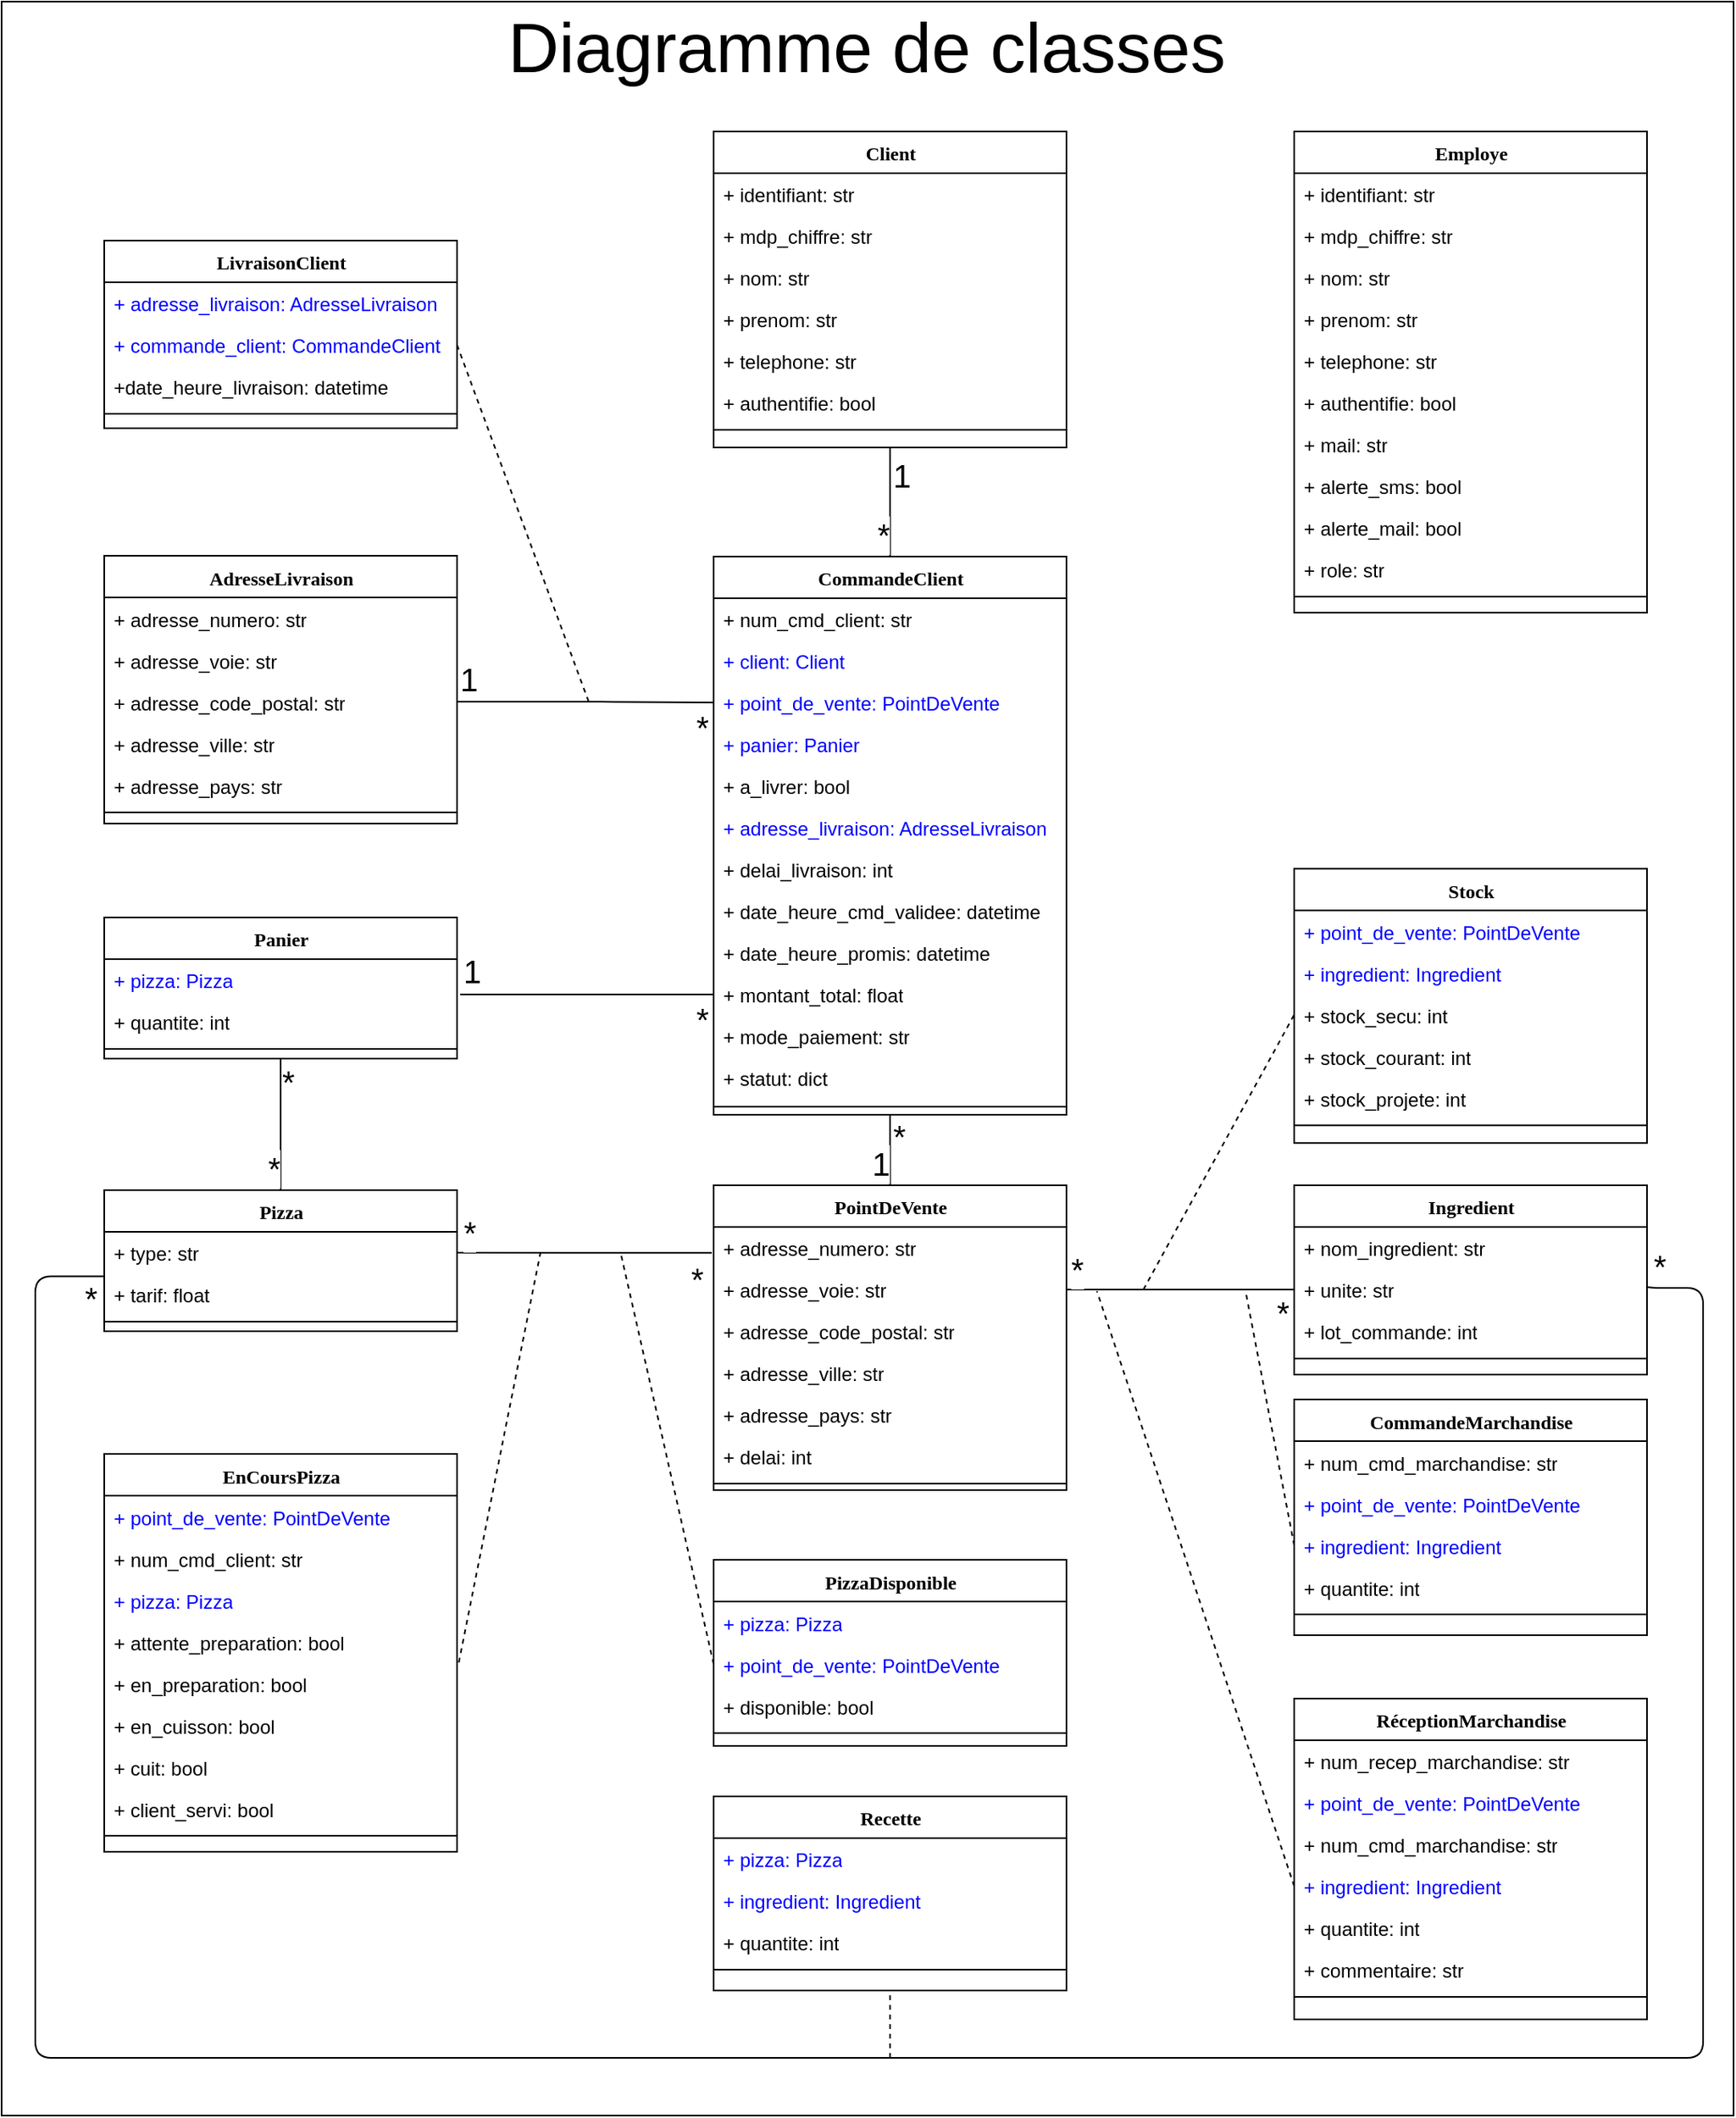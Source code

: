 <mxfile version="10.6.0" type="device"><diagram name="Page-1" id="9f46799a-70d6-7492-0946-bef42562c5a5"><mxGraphModel dx="1864" dy="1480" grid="0" gridSize="10" guides="1" tooltips="1" connect="1" arrows="1" fold="1" page="0" pageScale="1" pageWidth="1100" pageHeight="850" background="#ffffff" math="0" shadow="0"><root><mxCell id="0"/><mxCell id="1" parent="0"/><mxCell id="Fh_zun5EIR99Eibu5jkA-140" value="" style="rounded=0;whiteSpace=wrap;html=1;fontSize=20;fontColor=#000000;fillColor=none;" vertex="1" parent="1"><mxGeometry x="56" y="-22" width="1080" height="1318" as="geometry"/></mxCell><mxCell id="78961159f06e98e8-17" value="AdresseLivraison" style="swimlane;html=1;fontStyle=1;align=center;verticalAlign=top;childLayout=stackLayout;horizontal=1;startSize=26;horizontalStack=0;resizeParent=1;resizeLast=0;collapsible=1;marginBottom=0;swimlaneFillColor=#ffffff;rounded=0;shadow=0;comic=0;labelBackgroundColor=none;strokeColor=#000000;strokeWidth=1;fillColor=none;fontFamily=Verdana;fontSize=12;fontColor=#000000;" parent="1" vertex="1"><mxGeometry x="120" y="323.5" width="220" height="167" as="geometry"><mxRectangle x="90" y="83" width="100" height="26" as="alternateBounds"/></mxGeometry></mxCell><mxCell id="78961159f06e98e8-21" value="+ adresse_numero: str" style="text;html=1;strokeColor=none;fillColor=none;align=left;verticalAlign=top;spacingLeft=4;spacingRight=4;whiteSpace=wrap;overflow=hidden;rotatable=0;points=[[0,0.5],[1,0.5]];portConstraint=eastwest;" parent="78961159f06e98e8-17" vertex="1"><mxGeometry y="26" width="220" height="26" as="geometry"/></mxCell><mxCell id="78961159f06e98e8-23" value="+ adresse_voie: str" style="text;html=1;strokeColor=none;fillColor=none;align=left;verticalAlign=top;spacingLeft=4;spacingRight=4;whiteSpace=wrap;overflow=hidden;rotatable=0;points=[[0,0.5],[1,0.5]];portConstraint=eastwest;" parent="78961159f06e98e8-17" vertex="1"><mxGeometry y="52" width="220" height="26" as="geometry"/></mxCell><mxCell id="78961159f06e98e8-25" value="+ adresse_code_postal: str" style="text;html=1;strokeColor=none;fillColor=none;align=left;verticalAlign=top;spacingLeft=4;spacingRight=4;whiteSpace=wrap;overflow=hidden;rotatable=0;points=[[0,0.5],[1,0.5]];portConstraint=eastwest;" parent="78961159f06e98e8-17" vertex="1"><mxGeometry y="78" width="220" height="26" as="geometry"/></mxCell><mxCell id="78961159f06e98e8-26" value="+ adresse_ville: str" style="text;html=1;strokeColor=none;fillColor=none;align=left;verticalAlign=top;spacingLeft=4;spacingRight=4;whiteSpace=wrap;overflow=hidden;rotatable=0;points=[[0,0.5],[1,0.5]];portConstraint=eastwest;" parent="78961159f06e98e8-17" vertex="1"><mxGeometry y="104" width="220" height="26" as="geometry"/></mxCell><mxCell id="78961159f06e98e8-24" value="+ adresse_pays: str" style="text;html=1;strokeColor=none;fillColor=none;align=left;verticalAlign=top;spacingLeft=4;spacingRight=4;whiteSpace=wrap;overflow=hidden;rotatable=0;points=[[0,0.5],[1,0.5]];portConstraint=eastwest;" parent="78961159f06e98e8-17" vertex="1"><mxGeometry y="130" width="220" height="26" as="geometry"/></mxCell><mxCell id="78961159f06e98e8-19" value="" style="line;html=1;strokeWidth=1;fillColor=none;align=left;verticalAlign=middle;spacingTop=-1;spacingLeft=3;spacingRight=3;rotatable=0;labelPosition=right;points=[];portConstraint=eastwest;" parent="78961159f06e98e8-17" vertex="1"><mxGeometry y="156" width="220" height="8" as="geometry"/></mxCell><mxCell id="78961159f06e98e8-30" value="Client" style="swimlane;html=1;fontStyle=1;align=center;verticalAlign=top;childLayout=stackLayout;horizontal=1;startSize=26;horizontalStack=0;resizeParent=1;resizeLast=0;collapsible=1;marginBottom=0;swimlaneFillColor=#ffffff;rounded=0;shadow=0;comic=0;labelBackgroundColor=none;strokeColor=#000000;strokeWidth=1;fillColor=none;fontFamily=Verdana;fontSize=12;fontColor=#000000;" parent="1" vertex="1"><mxGeometry x="500" y="59" width="220" height="197" as="geometry"/></mxCell><mxCell id="78961159f06e98e8-31" value="+ identifiant: str" style="text;html=1;strokeColor=none;fillColor=none;align=left;verticalAlign=top;spacingLeft=4;spacingRight=4;whiteSpace=wrap;overflow=hidden;rotatable=0;points=[[0,0.5],[1,0.5]];portConstraint=eastwest;" parent="78961159f06e98e8-30" vertex="1"><mxGeometry y="26" width="220" height="26" as="geometry"/></mxCell><mxCell id="78961159f06e98e8-32" value="+ mdp_chiffre: str" style="text;html=1;strokeColor=none;fillColor=none;align=left;verticalAlign=top;spacingLeft=4;spacingRight=4;whiteSpace=wrap;overflow=hidden;rotatable=0;points=[[0,0.5],[1,0.5]];portConstraint=eastwest;" parent="78961159f06e98e8-30" vertex="1"><mxGeometry y="52" width="220" height="26" as="geometry"/></mxCell><mxCell id="78961159f06e98e8-33" value="+ nom: str" style="text;html=1;strokeColor=none;fillColor=none;align=left;verticalAlign=top;spacingLeft=4;spacingRight=4;whiteSpace=wrap;overflow=hidden;rotatable=0;points=[[0,0.5],[1,0.5]];portConstraint=eastwest;" parent="78961159f06e98e8-30" vertex="1"><mxGeometry y="78" width="220" height="26" as="geometry"/></mxCell><mxCell id="78961159f06e98e8-34" value="+ prenom: str" style="text;html=1;strokeColor=none;fillColor=none;align=left;verticalAlign=top;spacingLeft=4;spacingRight=4;whiteSpace=wrap;overflow=hidden;rotatable=0;points=[[0,0.5],[1,0.5]];portConstraint=eastwest;" parent="78961159f06e98e8-30" vertex="1"><mxGeometry y="104" width="220" height="26" as="geometry"/></mxCell><mxCell id="78961159f06e98e8-36" value="+ telephone: str" style="text;html=1;strokeColor=none;fillColor=none;align=left;verticalAlign=top;spacingLeft=4;spacingRight=4;whiteSpace=wrap;overflow=hidden;rotatable=0;points=[[0,0.5],[1,0.5]];portConstraint=eastwest;" parent="78961159f06e98e8-30" vertex="1"><mxGeometry y="130" width="220" height="26" as="geometry"/></mxCell><mxCell id="78961159f06e98e8-37" value="+ authentifie: bool" style="text;html=1;strokeColor=none;fillColor=none;align=left;verticalAlign=top;spacingLeft=4;spacingRight=4;whiteSpace=wrap;overflow=hidden;rotatable=0;points=[[0,0.5],[1,0.5]];portConstraint=eastwest;" parent="78961159f06e98e8-30" vertex="1"><mxGeometry y="156" width="220" height="26" as="geometry"/></mxCell><mxCell id="78961159f06e98e8-38" value="" style="line;html=1;strokeWidth=1;fillColor=none;align=left;verticalAlign=middle;spacingTop=-1;spacingLeft=3;spacingRight=3;rotatable=0;labelPosition=right;points=[];portConstraint=eastwest;" parent="78961159f06e98e8-30" vertex="1"><mxGeometry y="182" width="220" height="8" as="geometry"/></mxCell><mxCell id="78961159f06e98e8-43" value="CommandeMarchandise" style="swimlane;html=1;fontStyle=1;align=center;verticalAlign=top;childLayout=stackLayout;horizontal=1;startSize=26;horizontalStack=0;resizeParent=1;resizeLast=0;collapsible=1;marginBottom=0;swimlaneFillColor=#ffffff;rounded=0;shadow=0;comic=0;labelBackgroundColor=none;strokeColor=#000000;strokeWidth=1;fillColor=none;fontFamily=Verdana;fontSize=12;fontColor=#000000;" parent="1" vertex="1"><mxGeometry x="862" y="849.5" width="220" height="147" as="geometry"/></mxCell><mxCell id="Fh_zun5EIR99Eibu5jkA-128" value="" style="endArrow=none;dashed=1;html=1;fontSize=20;fontColor=#000000;exitX=0;exitY=0.5;exitDx=0;exitDy=0;" edge="1" parent="78961159f06e98e8-43" source="78961159f06e98e8-49"><mxGeometry width="50" height="50" relative="1" as="geometry"><mxPoint x="87" y="61" as="sourcePoint"/><mxPoint x="-30.5" y="-68.5" as="targetPoint"/></mxGeometry></mxCell><mxCell id="78961159f06e98e8-44" value="+ num_cmd_marchandise: str" style="text;html=1;strokeColor=none;fillColor=none;align=left;verticalAlign=top;spacingLeft=4;spacingRight=4;whiteSpace=wrap;overflow=hidden;rotatable=0;points=[[0,0.5],[1,0.5]];portConstraint=eastwest;" parent="78961159f06e98e8-43" vertex="1"><mxGeometry y="26" width="220" height="26" as="geometry"/></mxCell><mxCell id="78961159f06e98e8-45" value="+ point_de_vente: PointDeVente" style="text;html=1;strokeColor=none;fillColor=none;align=left;verticalAlign=top;spacingLeft=4;spacingRight=4;whiteSpace=wrap;overflow=hidden;rotatable=0;points=[[0,0.5],[1,0.5]];portConstraint=eastwest;fontColor=#0000FF;" parent="78961159f06e98e8-43" vertex="1"><mxGeometry y="52" width="220" height="26" as="geometry"/></mxCell><mxCell id="78961159f06e98e8-49" value="+ ingredient: Ingredient" style="text;html=1;strokeColor=none;fillColor=none;align=left;verticalAlign=top;spacingLeft=4;spacingRight=4;whiteSpace=wrap;overflow=hidden;rotatable=0;points=[[0,0.5],[1,0.5]];portConstraint=eastwest;fontColor=#0000FF;" parent="78961159f06e98e8-43" vertex="1"><mxGeometry y="78" width="220" height="26" as="geometry"/></mxCell><mxCell id="78961159f06e98e8-50" value="+ quantite: int" style="text;html=1;strokeColor=none;fillColor=none;align=left;verticalAlign=top;spacingLeft=4;spacingRight=4;whiteSpace=wrap;overflow=hidden;rotatable=0;points=[[0,0.5],[1,0.5]];portConstraint=eastwest;" parent="78961159f06e98e8-43" vertex="1"><mxGeometry y="104" width="220" height="26" as="geometry"/></mxCell><mxCell id="78961159f06e98e8-51" value="" style="line;html=1;strokeWidth=1;fillColor=none;align=left;verticalAlign=middle;spacingTop=-1;spacingLeft=3;spacingRight=3;rotatable=0;labelPosition=right;points=[];portConstraint=eastwest;" parent="78961159f06e98e8-43" vertex="1"><mxGeometry y="130" width="220" height="8" as="geometry"/></mxCell><mxCell id="78961159f06e98e8-56" value="EnCoursPizza" style="swimlane;html=1;fontStyle=1;align=center;verticalAlign=top;childLayout=stackLayout;horizontal=1;startSize=26;horizontalStack=0;resizeParent=1;resizeLast=0;collapsible=1;marginBottom=0;swimlaneFillColor=#ffffff;rounded=0;shadow=0;comic=0;labelBackgroundColor=none;strokeColor=#000000;strokeWidth=1;fillColor=none;fontFamily=Verdana;fontSize=12;fontColor=#000000;" parent="1" vertex="1"><mxGeometry x="120" y="883.5" width="220" height="248" as="geometry"/></mxCell><mxCell id="78961159f06e98e8-57" value="+ point_de_vente: PointDeVente" style="text;html=1;strokeColor=none;fillColor=none;align=left;verticalAlign=top;spacingLeft=4;spacingRight=4;whiteSpace=wrap;overflow=hidden;rotatable=0;points=[[0,0.5],[1,0.5]];portConstraint=eastwest;fontColor=#0000FF;" parent="78961159f06e98e8-56" vertex="1"><mxGeometry y="26" width="220" height="26" as="geometry"/></mxCell><mxCell id="78961159f06e98e8-58" value="+ num_cmd_client: str" style="text;html=1;strokeColor=none;fillColor=none;align=left;verticalAlign=top;spacingLeft=4;spacingRight=4;whiteSpace=wrap;overflow=hidden;rotatable=0;points=[[0,0.5],[1,0.5]];portConstraint=eastwest;" parent="78961159f06e98e8-56" vertex="1"><mxGeometry y="52" width="220" height="26" as="geometry"/></mxCell><mxCell id="78961159f06e98e8-59" value="+ pizza: Pizza" style="text;html=1;strokeColor=none;fillColor=none;align=left;verticalAlign=top;spacingLeft=4;spacingRight=4;whiteSpace=wrap;overflow=hidden;rotatable=0;points=[[0,0.5],[1,0.5]];portConstraint=eastwest;fontColor=#0000FF;" parent="78961159f06e98e8-56" vertex="1"><mxGeometry y="78" width="220" height="26" as="geometry"/></mxCell><mxCell id="78961159f06e98e8-60" value="+ attente_preparation: bool" style="text;html=1;strokeColor=none;fillColor=none;align=left;verticalAlign=top;spacingLeft=4;spacingRight=4;whiteSpace=wrap;overflow=hidden;rotatable=0;points=[[0,0.5],[1,0.5]];portConstraint=eastwest;" parent="78961159f06e98e8-56" vertex="1"><mxGeometry y="104" width="220" height="26" as="geometry"/></mxCell><mxCell id="78961159f06e98e8-61" value="+ en_preparation: bool" style="text;html=1;strokeColor=none;fillColor=none;align=left;verticalAlign=top;spacingLeft=4;spacingRight=4;whiteSpace=wrap;overflow=hidden;rotatable=0;points=[[0,0.5],[1,0.5]];portConstraint=eastwest;" parent="78961159f06e98e8-56" vertex="1"><mxGeometry y="130" width="220" height="26" as="geometry"/></mxCell><mxCell id="78961159f06e98e8-62" value="+ en_cuisson: bool" style="text;html=1;strokeColor=none;fillColor=none;align=left;verticalAlign=top;spacingLeft=4;spacingRight=4;whiteSpace=wrap;overflow=hidden;rotatable=0;points=[[0,0.5],[1,0.5]];portConstraint=eastwest;" parent="78961159f06e98e8-56" vertex="1"><mxGeometry y="156" width="220" height="26" as="geometry"/></mxCell><mxCell id="78961159f06e98e8-63" value="+ cuit: bool" style="text;html=1;strokeColor=none;fillColor=none;align=left;verticalAlign=top;spacingLeft=4;spacingRight=4;whiteSpace=wrap;overflow=hidden;rotatable=0;points=[[0,0.5],[1,0.5]];portConstraint=eastwest;" parent="78961159f06e98e8-56" vertex="1"><mxGeometry y="182" width="220" height="26" as="geometry"/></mxCell><mxCell id="78961159f06e98e8-65" value="+ client_servi: bool" style="text;html=1;strokeColor=none;fillColor=none;align=left;verticalAlign=top;spacingLeft=4;spacingRight=4;whiteSpace=wrap;overflow=hidden;rotatable=0;points=[[0,0.5],[1,0.5]];portConstraint=eastwest;" parent="78961159f06e98e8-56" vertex="1"><mxGeometry y="208" width="220" height="26" as="geometry"/></mxCell><mxCell id="78961159f06e98e8-64" value="" style="line;html=1;strokeWidth=1;fillColor=none;align=left;verticalAlign=middle;spacingTop=-1;spacingLeft=3;spacingRight=3;rotatable=0;labelPosition=right;points=[];portConstraint=eastwest;" parent="78961159f06e98e8-56" vertex="1"><mxGeometry y="234" width="220" height="8" as="geometry"/></mxCell><mxCell id="78961159f06e98e8-69" value="CommandeClient" style="swimlane;html=1;fontStyle=1;align=center;verticalAlign=top;childLayout=stackLayout;horizontal=1;startSize=26;horizontalStack=0;resizeParent=1;resizeLast=0;collapsible=1;marginBottom=0;swimlaneFillColor=#ffffff;rounded=0;shadow=0;comic=0;labelBackgroundColor=none;strokeColor=#000000;strokeWidth=1;fillColor=none;fontFamily=Verdana;fontSize=12;fontColor=#000000;" parent="1" vertex="1"><mxGeometry x="500" y="324" width="220" height="348" as="geometry"/></mxCell><mxCell id="Fh_zun5EIR99Eibu5jkA-42" value="+ num_cmd_client: str" style="text;html=1;strokeColor=none;fillColor=none;align=left;verticalAlign=top;spacingLeft=4;spacingRight=4;whiteSpace=wrap;overflow=hidden;rotatable=0;points=[[0,0.5],[1,0.5]];portConstraint=eastwest;" vertex="1" parent="78961159f06e98e8-69"><mxGeometry y="26" width="220" height="26" as="geometry"/></mxCell><mxCell id="78961159f06e98e8-70" value="+ client: Client" style="text;html=1;strokeColor=none;fillColor=none;align=left;verticalAlign=top;spacingLeft=4;spacingRight=4;whiteSpace=wrap;overflow=hidden;rotatable=0;points=[[0,0.5],[1,0.5]];portConstraint=eastwest;fontColor=#0000FF;" parent="78961159f06e98e8-69" vertex="1"><mxGeometry y="52" width="220" height="26" as="geometry"/></mxCell><mxCell id="78961159f06e98e8-71" value="+ point_de_vente: PointDeVente" style="text;html=1;strokeColor=none;fillColor=none;align=left;verticalAlign=top;spacingLeft=4;spacingRight=4;whiteSpace=wrap;overflow=hidden;rotatable=0;points=[[0,0.5],[1,0.5]];portConstraint=eastwest;fontColor=#0000FF;" parent="78961159f06e98e8-69" vertex="1"><mxGeometry y="78" width="220" height="26" as="geometry"/></mxCell><mxCell id="78961159f06e98e8-72" value="+ panier: Panier" style="text;html=1;strokeColor=none;fillColor=none;align=left;verticalAlign=top;spacingLeft=4;spacingRight=4;whiteSpace=wrap;overflow=hidden;rotatable=0;points=[[0,0.5],[1,0.5]];portConstraint=eastwest;fontColor=#0000FF;" parent="78961159f06e98e8-69" vertex="1"><mxGeometry y="104" width="220" height="26" as="geometry"/></mxCell><mxCell id="78961159f06e98e8-74" value="+ a_livrer: bool" style="text;html=1;strokeColor=none;fillColor=none;align=left;verticalAlign=top;spacingLeft=4;spacingRight=4;whiteSpace=wrap;overflow=hidden;rotatable=0;points=[[0,0.5],[1,0.5]];portConstraint=eastwest;" parent="78961159f06e98e8-69" vertex="1"><mxGeometry y="130" width="220" height="26" as="geometry"/></mxCell><mxCell id="78961159f06e98e8-75" value="+ adresse_livraison: AdresseLivraison" style="text;html=1;strokeColor=none;fillColor=none;align=left;verticalAlign=top;spacingLeft=4;spacingRight=4;whiteSpace=wrap;overflow=hidden;rotatable=0;points=[[0,0.5],[1,0.5]];portConstraint=eastwest;fontColor=#0000FF;" parent="78961159f06e98e8-69" vertex="1"><mxGeometry y="156" width="220" height="26" as="geometry"/></mxCell><mxCell id="78961159f06e98e8-76" value="+ delai_livraison: int" style="text;html=1;strokeColor=none;fillColor=none;align=left;verticalAlign=top;spacingLeft=4;spacingRight=4;whiteSpace=wrap;overflow=hidden;rotatable=0;points=[[0,0.5],[1,0.5]];portConstraint=eastwest;" parent="78961159f06e98e8-69" vertex="1"><mxGeometry y="182" width="220" height="26" as="geometry"/></mxCell><mxCell id="Fh_zun5EIR99Eibu5jkA-5" value="+ date_heure_cmd_validee: datetime" style="text;html=1;strokeColor=none;fillColor=none;align=left;verticalAlign=top;spacingLeft=4;spacingRight=4;whiteSpace=wrap;overflow=hidden;rotatable=0;points=[[0,0.5],[1,0.5]];portConstraint=eastwest;" vertex="1" parent="78961159f06e98e8-69"><mxGeometry y="208" width="220" height="26" as="geometry"/></mxCell><mxCell id="Fh_zun5EIR99Eibu5jkA-7" value="+ date_heure_promis: datetime" style="text;html=1;strokeColor=none;fillColor=none;align=left;verticalAlign=top;spacingLeft=4;spacingRight=4;whiteSpace=wrap;overflow=hidden;rotatable=0;points=[[0,0.5],[1,0.5]];portConstraint=eastwest;" vertex="1" parent="78961159f06e98e8-69"><mxGeometry y="234" width="220" height="26" as="geometry"/></mxCell><mxCell id="Fh_zun5EIR99Eibu5jkA-6" value="+ montant_total: float" style="text;html=1;strokeColor=none;fillColor=none;align=left;verticalAlign=top;spacingLeft=4;spacingRight=4;whiteSpace=wrap;overflow=hidden;rotatable=0;points=[[0,0.5],[1,0.5]];portConstraint=eastwest;" vertex="1" parent="78961159f06e98e8-69"><mxGeometry y="260" width="220" height="26" as="geometry"/></mxCell><mxCell id="Fh_zun5EIR99Eibu5jkA-8" value="+ mode_paiement: str" style="text;html=1;strokeColor=none;fillColor=none;align=left;verticalAlign=top;spacingLeft=4;spacingRight=4;whiteSpace=wrap;overflow=hidden;rotatable=0;points=[[0,0.5],[1,0.5]];portConstraint=eastwest;" vertex="1" parent="78961159f06e98e8-69"><mxGeometry y="286" width="220" height="26" as="geometry"/></mxCell><mxCell id="Fh_zun5EIR99Eibu5jkA-10" value="+ statut: dict" style="text;html=1;strokeColor=none;fillColor=none;align=left;verticalAlign=top;spacingLeft=4;spacingRight=4;whiteSpace=wrap;overflow=hidden;rotatable=0;points=[[0,0.5],[1,0.5]];portConstraint=eastwest;" vertex="1" parent="78961159f06e98e8-69"><mxGeometry y="312" width="220" height="26" as="geometry"/></mxCell><mxCell id="78961159f06e98e8-77" value="" style="line;html=1;strokeWidth=1;fillColor=none;align=left;verticalAlign=middle;spacingTop=-1;spacingLeft=3;spacingRight=3;rotatable=0;labelPosition=right;points=[];portConstraint=eastwest;" parent="78961159f06e98e8-69" vertex="1"><mxGeometry y="338" width="220" height="10" as="geometry"/></mxCell><mxCell id="78961159f06e98e8-95" value="Ingredient" style="swimlane;html=1;fontStyle=1;align=center;verticalAlign=top;childLayout=stackLayout;horizontal=1;startSize=26;horizontalStack=0;resizeParent=1;resizeLast=0;collapsible=1;marginBottom=0;swimlaneFillColor=#ffffff;rounded=0;shadow=0;comic=0;labelBackgroundColor=none;strokeColor=#000000;strokeWidth=1;fillColor=none;fontFamily=Verdana;fontSize=12;fontColor=#000000;" parent="1" vertex="1"><mxGeometry x="862" y="716" width="220" height="118" as="geometry"><mxRectangle x="250" y="415" width="100" height="26" as="alternateBounds"/></mxGeometry></mxCell><mxCell id="78961159f06e98e8-96" value="+ nom_ingredient: str" style="text;html=1;strokeColor=none;fillColor=none;align=left;verticalAlign=top;spacingLeft=4;spacingRight=4;whiteSpace=wrap;overflow=hidden;rotatable=0;points=[[0,0.5],[1,0.5]];portConstraint=eastwest;" parent="78961159f06e98e8-95" vertex="1"><mxGeometry y="26" width="220" height="26" as="geometry"/></mxCell><mxCell id="78961159f06e98e8-97" value="+ unite: str" style="text;html=1;strokeColor=none;fillColor=none;align=left;verticalAlign=top;spacingLeft=4;spacingRight=4;whiteSpace=wrap;overflow=hidden;rotatable=0;points=[[0,0.5],[1,0.5]];portConstraint=eastwest;" parent="78961159f06e98e8-95" vertex="1"><mxGeometry y="52" width="220" height="26" as="geometry"/></mxCell><mxCell id="78961159f06e98e8-98" value="+ lot_commande: int" style="text;html=1;strokeColor=none;fillColor=none;align=left;verticalAlign=top;spacingLeft=4;spacingRight=4;whiteSpace=wrap;overflow=hidden;rotatable=0;points=[[0,0.5],[1,0.5]];portConstraint=eastwest;" parent="78961159f06e98e8-95" vertex="1"><mxGeometry y="78" width="220" height="26" as="geometry"/></mxCell><mxCell id="78961159f06e98e8-103" value="" style="line;html=1;strokeWidth=1;fillColor=none;align=left;verticalAlign=middle;spacingTop=-1;spacingLeft=3;spacingRight=3;rotatable=0;labelPosition=right;points=[];portConstraint=eastwest;" parent="78961159f06e98e8-95" vertex="1"><mxGeometry y="104" width="220" height="8" as="geometry"/></mxCell><mxCell id="78961159f06e98e8-108" value="LivraisonClient" style="swimlane;html=1;fontStyle=1;align=center;verticalAlign=top;childLayout=stackLayout;horizontal=1;startSize=26;horizontalStack=0;resizeParent=1;resizeLast=0;collapsible=1;marginBottom=0;swimlaneFillColor=#ffffff;rounded=0;shadow=0;comic=0;labelBackgroundColor=none;strokeColor=#000000;strokeWidth=1;fillColor=none;fontFamily=Verdana;fontSize=12;fontColor=#000000;" parent="1" vertex="1"><mxGeometry x="120" y="127" width="220" height="117" as="geometry"/></mxCell><mxCell id="Fh_zun5EIR99Eibu5jkA-16" value="+ adresse_livraison: AdresseLivraison" style="text;html=1;strokeColor=none;fillColor=none;align=left;verticalAlign=top;spacingLeft=4;spacingRight=4;whiteSpace=wrap;overflow=hidden;rotatable=0;points=[[0,0.5],[1,0.5]];portConstraint=eastwest;fontColor=#0000FF;" vertex="1" parent="78961159f06e98e8-108"><mxGeometry y="26" width="220" height="26" as="geometry"/></mxCell><mxCell id="78961159f06e98e8-109" value="+ commande_client: CommandeClient" style="text;html=1;strokeColor=none;fillColor=none;align=left;verticalAlign=top;spacingLeft=4;spacingRight=4;whiteSpace=wrap;overflow=hidden;rotatable=0;points=[[0,0.5],[1,0.5]];portConstraint=eastwest;fontColor=#0000FF;" parent="78961159f06e98e8-108" vertex="1"><mxGeometry y="52" width="220" height="26" as="geometry"/></mxCell><mxCell id="Fh_zun5EIR99Eibu5jkA-104" value="+date_heure_livraison: datetime" style="text;html=1;strokeColor=none;fillColor=none;align=left;verticalAlign=top;spacingLeft=4;spacingRight=4;whiteSpace=wrap;overflow=hidden;rotatable=0;points=[[0,0.5],[1,0.5]];portConstraint=eastwest;fontColor=#000000;" vertex="1" parent="78961159f06e98e8-108"><mxGeometry y="78" width="220" height="26" as="geometry"/></mxCell><mxCell id="78961159f06e98e8-116" value="" style="line;html=1;strokeWidth=1;fillColor=none;align=left;verticalAlign=middle;spacingTop=-1;spacingLeft=3;spacingRight=3;rotatable=0;labelPosition=right;points=[];portConstraint=eastwest;" parent="78961159f06e98e8-108" vertex="1"><mxGeometry y="104" width="220" height="8" as="geometry"/></mxCell><mxCell id="Fh_zun5EIR99Eibu5jkA-17" value="Recette" style="swimlane;html=1;fontStyle=1;align=center;verticalAlign=top;childLayout=stackLayout;horizontal=1;startSize=26;horizontalStack=0;resizeParent=1;resizeLast=0;collapsible=1;marginBottom=0;swimlaneFillColor=#ffffff;rounded=0;shadow=0;comic=0;labelBackgroundColor=none;strokeColor=#000000;strokeWidth=1;fillColor=none;fontFamily=Verdana;fontSize=12;fontColor=#000000;" vertex="1" parent="1"><mxGeometry x="500" y="1097" width="220" height="121" as="geometry"/></mxCell><mxCell id="Fh_zun5EIR99Eibu5jkA-19" value="+ pizza: Pizza" style="text;html=1;strokeColor=none;fillColor=none;align=left;verticalAlign=top;spacingLeft=4;spacingRight=4;whiteSpace=wrap;overflow=hidden;rotatable=0;points=[[0,0.5],[1,0.5]];portConstraint=eastwest;fontColor=#0000FF;" vertex="1" parent="Fh_zun5EIR99Eibu5jkA-17"><mxGeometry y="26" width="220" height="26" as="geometry"/></mxCell><mxCell id="Fh_zun5EIR99Eibu5jkA-20" value="+ ingredient: Ingredient" style="text;html=1;strokeColor=none;fillColor=none;align=left;verticalAlign=top;spacingLeft=4;spacingRight=4;whiteSpace=wrap;overflow=hidden;rotatable=0;points=[[0,0.5],[1,0.5]];portConstraint=eastwest;fontColor=#0000FF;" vertex="1" parent="Fh_zun5EIR99Eibu5jkA-17"><mxGeometry y="52" width="220" height="26" as="geometry"/></mxCell><mxCell id="Fh_zun5EIR99Eibu5jkA-21" value="+ quantite: int" style="text;html=1;strokeColor=none;fillColor=none;align=left;verticalAlign=top;spacingLeft=4;spacingRight=4;whiteSpace=wrap;overflow=hidden;rotatable=0;points=[[0,0.5],[1,0.5]];portConstraint=eastwest;" vertex="1" parent="Fh_zun5EIR99Eibu5jkA-17"><mxGeometry y="78" width="220" height="26" as="geometry"/></mxCell><mxCell id="Fh_zun5EIR99Eibu5jkA-22" value="" style="line;html=1;strokeWidth=1;fillColor=none;align=left;verticalAlign=middle;spacingTop=-1;spacingLeft=3;spacingRight=3;rotatable=0;labelPosition=right;points=[];portConstraint=eastwest;" vertex="1" parent="Fh_zun5EIR99Eibu5jkA-17"><mxGeometry y="104" width="220" height="8" as="geometry"/></mxCell><mxCell id="Fh_zun5EIR99Eibu5jkA-23" value="Panier" style="swimlane;html=1;fontStyle=1;align=center;verticalAlign=top;childLayout=stackLayout;horizontal=1;startSize=26;horizontalStack=0;resizeParent=1;resizeLast=0;collapsible=1;marginBottom=0;swimlaneFillColor=#ffffff;rounded=0;shadow=0;comic=0;labelBackgroundColor=none;strokeColor=#000000;strokeWidth=1;fillColor=none;fontFamily=Verdana;fontSize=12;fontColor=#000000;" vertex="1" parent="1"><mxGeometry x="120" y="549" width="220" height="88" as="geometry"/></mxCell><mxCell id="Fh_zun5EIR99Eibu5jkA-24" value="+ pizza: Pizza" style="text;html=1;strokeColor=none;fillColor=none;align=left;verticalAlign=top;spacingLeft=4;spacingRight=4;whiteSpace=wrap;overflow=hidden;rotatable=0;points=[[0,0.5],[1,0.5]];portConstraint=eastwest;fontColor=#0000FF;" vertex="1" parent="Fh_zun5EIR99Eibu5jkA-23"><mxGeometry y="26" width="220" height="26" as="geometry"/></mxCell><mxCell id="Fh_zun5EIR99Eibu5jkA-26" value="+ quantite: int" style="text;html=1;strokeColor=none;fillColor=none;align=left;verticalAlign=top;spacingLeft=4;spacingRight=4;whiteSpace=wrap;overflow=hidden;rotatable=0;points=[[0,0.5],[1,0.5]];portConstraint=eastwest;" vertex="1" parent="Fh_zun5EIR99Eibu5jkA-23"><mxGeometry y="52" width="220" height="26" as="geometry"/></mxCell><mxCell id="Fh_zun5EIR99Eibu5jkA-27" value="" style="line;html=1;strokeWidth=1;fillColor=none;align=left;verticalAlign=middle;spacingTop=-1;spacingLeft=3;spacingRight=3;rotatable=0;labelPosition=right;points=[];portConstraint=eastwest;" vertex="1" parent="Fh_zun5EIR99Eibu5jkA-23"><mxGeometry y="78" width="220" height="8" as="geometry"/></mxCell><mxCell id="Fh_zun5EIR99Eibu5jkA-28" value="PointDeVente" style="swimlane;html=1;fontStyle=1;align=center;verticalAlign=top;childLayout=stackLayout;horizontal=1;startSize=26;horizontalStack=0;resizeParent=1;resizeLast=0;collapsible=1;marginBottom=0;swimlaneFillColor=#ffffff;rounded=0;shadow=0;comic=0;labelBackgroundColor=none;strokeColor=#000000;strokeWidth=1;fillColor=none;fontFamily=Verdana;fontSize=12;fontColor=#000000;" vertex="1" parent="1"><mxGeometry x="500" y="716" width="220" height="190" as="geometry"><mxRectangle x="90" y="83" width="100" height="26" as="alternateBounds"/></mxGeometry></mxCell><mxCell id="Fh_zun5EIR99Eibu5jkA-29" value="+ adresse_numero: str" style="text;html=1;strokeColor=none;fillColor=none;align=left;verticalAlign=top;spacingLeft=4;spacingRight=4;whiteSpace=wrap;overflow=hidden;rotatable=0;points=[[0,0.5],[1,0.5]];portConstraint=eastwest;" vertex="1" parent="Fh_zun5EIR99Eibu5jkA-28"><mxGeometry y="26" width="220" height="26" as="geometry"/></mxCell><mxCell id="Fh_zun5EIR99Eibu5jkA-30" value="+ adresse_voie: str" style="text;html=1;strokeColor=none;fillColor=none;align=left;verticalAlign=top;spacingLeft=4;spacingRight=4;whiteSpace=wrap;overflow=hidden;rotatable=0;points=[[0,0.5],[1,0.5]];portConstraint=eastwest;" vertex="1" parent="Fh_zun5EIR99Eibu5jkA-28"><mxGeometry y="52" width="220" height="26" as="geometry"/></mxCell><mxCell id="Fh_zun5EIR99Eibu5jkA-31" value="&lt;div&gt;+ adresse_code_postal: str&lt;/div&gt;" style="text;html=1;strokeColor=none;fillColor=none;align=left;verticalAlign=top;spacingLeft=4;spacingRight=4;whiteSpace=wrap;overflow=hidden;rotatable=0;points=[[0,0.5],[1,0.5]];portConstraint=eastwest;" vertex="1" parent="Fh_zun5EIR99Eibu5jkA-28"><mxGeometry y="78" width="220" height="26" as="geometry"/></mxCell><mxCell id="Fh_zun5EIR99Eibu5jkA-32" value="+ adresse_ville: str" style="text;html=1;strokeColor=none;fillColor=none;align=left;verticalAlign=top;spacingLeft=4;spacingRight=4;whiteSpace=wrap;overflow=hidden;rotatable=0;points=[[0,0.5],[1,0.5]];portConstraint=eastwest;" vertex="1" parent="Fh_zun5EIR99Eibu5jkA-28"><mxGeometry y="104" width="220" height="26" as="geometry"/></mxCell><mxCell id="Fh_zun5EIR99Eibu5jkA-33" value="+ adresse_pays: str" style="text;html=1;strokeColor=none;fillColor=none;align=left;verticalAlign=top;spacingLeft=4;spacingRight=4;whiteSpace=wrap;overflow=hidden;rotatable=0;points=[[0,0.5],[1,0.5]];portConstraint=eastwest;" vertex="1" parent="Fh_zun5EIR99Eibu5jkA-28"><mxGeometry y="130" width="220" height="26" as="geometry"/></mxCell><mxCell id="Fh_zun5EIR99Eibu5jkA-35" value="+ delai: int" style="text;html=1;strokeColor=none;fillColor=none;align=left;verticalAlign=top;spacingLeft=4;spacingRight=4;whiteSpace=wrap;overflow=hidden;rotatable=0;points=[[0,0.5],[1,0.5]];portConstraint=eastwest;" vertex="1" parent="Fh_zun5EIR99Eibu5jkA-28"><mxGeometry y="156" width="220" height="26" as="geometry"/></mxCell><mxCell id="Fh_zun5EIR99Eibu5jkA-34" value="" style="line;html=1;strokeWidth=1;fillColor=none;align=left;verticalAlign=middle;spacingTop=-1;spacingLeft=3;spacingRight=3;rotatable=0;labelPosition=right;points=[];portConstraint=eastwest;" vertex="1" parent="Fh_zun5EIR99Eibu5jkA-28"><mxGeometry y="182" width="220" height="8" as="geometry"/></mxCell><mxCell id="Fh_zun5EIR99Eibu5jkA-36" value="RéceptionMarchandise" style="swimlane;html=1;fontStyle=1;align=center;verticalAlign=top;childLayout=stackLayout;horizontal=1;startSize=26;horizontalStack=0;resizeParent=1;resizeLast=0;collapsible=1;marginBottom=0;swimlaneFillColor=#ffffff;rounded=0;shadow=0;comic=0;labelBackgroundColor=none;strokeColor=#000000;strokeWidth=1;fillColor=none;fontFamily=Verdana;fontSize=12;fontColor=#000000;" vertex="1" parent="1"><mxGeometry x="862" y="1036" width="220" height="200" as="geometry"/></mxCell><mxCell id="Fh_zun5EIR99Eibu5jkA-37" value="+ num_recep_marchandise: str" style="text;html=1;strokeColor=none;fillColor=none;align=left;verticalAlign=top;spacingLeft=4;spacingRight=4;whiteSpace=wrap;overflow=hidden;rotatable=0;points=[[0,0.5],[1,0.5]];portConstraint=eastwest;" vertex="1" parent="Fh_zun5EIR99Eibu5jkA-36"><mxGeometry y="26" width="220" height="26" as="geometry"/></mxCell><mxCell id="Fh_zun5EIR99Eibu5jkA-38" value="+ point_de_vente: PointDeVente" style="text;html=1;strokeColor=none;fillColor=none;align=left;verticalAlign=top;spacingLeft=4;spacingRight=4;whiteSpace=wrap;overflow=hidden;rotatable=0;points=[[0,0.5],[1,0.5]];portConstraint=eastwest;fontColor=#0000FF;" vertex="1" parent="Fh_zun5EIR99Eibu5jkA-36"><mxGeometry y="52" width="220" height="26" as="geometry"/></mxCell><mxCell id="Fh_zun5EIR99Eibu5jkA-44" value="+ num_cmd_marchandise: str" style="text;html=1;strokeColor=none;fillColor=none;align=left;verticalAlign=top;spacingLeft=4;spacingRight=4;whiteSpace=wrap;overflow=hidden;rotatable=0;points=[[0,0.5],[1,0.5]];portConstraint=eastwest;" vertex="1" parent="Fh_zun5EIR99Eibu5jkA-36"><mxGeometry y="78" width="220" height="26" as="geometry"/></mxCell><mxCell id="Fh_zun5EIR99Eibu5jkA-39" value="+ ingredient: Ingredient" style="text;html=1;strokeColor=none;fillColor=none;align=left;verticalAlign=top;spacingLeft=4;spacingRight=4;whiteSpace=wrap;overflow=hidden;rotatable=0;points=[[0,0.5],[1,0.5]];portConstraint=eastwest;fontColor=#0000FF;" vertex="1" parent="Fh_zun5EIR99Eibu5jkA-36"><mxGeometry y="104" width="220" height="26" as="geometry"/></mxCell><mxCell id="Fh_zun5EIR99Eibu5jkA-40" value="+ quantite: int" style="text;html=1;strokeColor=none;fillColor=none;align=left;verticalAlign=top;spacingLeft=4;spacingRight=4;whiteSpace=wrap;overflow=hidden;rotatable=0;points=[[0,0.5],[1,0.5]];portConstraint=eastwest;" vertex="1" parent="Fh_zun5EIR99Eibu5jkA-36"><mxGeometry y="130" width="220" height="26" as="geometry"/></mxCell><mxCell id="Fh_zun5EIR99Eibu5jkA-43" value="&lt;div&gt;+ commentaire: str&lt;/div&gt;" style="text;html=1;strokeColor=none;fillColor=none;align=left;verticalAlign=top;spacingLeft=4;spacingRight=4;whiteSpace=wrap;overflow=hidden;rotatable=0;points=[[0,0.5],[1,0.5]];portConstraint=eastwest;" vertex="1" parent="Fh_zun5EIR99Eibu5jkA-36"><mxGeometry y="156" width="220" height="26" as="geometry"/></mxCell><mxCell id="Fh_zun5EIR99Eibu5jkA-41" value="" style="line;html=1;strokeWidth=1;fillColor=none;align=left;verticalAlign=middle;spacingTop=-1;spacingLeft=3;spacingRight=3;rotatable=0;labelPosition=right;points=[];portConstraint=eastwest;" vertex="1" parent="Fh_zun5EIR99Eibu5jkA-36"><mxGeometry y="182" width="220" height="8" as="geometry"/></mxCell><mxCell id="Fh_zun5EIR99Eibu5jkA-45" value="Stock" style="swimlane;html=1;fontStyle=1;align=center;verticalAlign=top;childLayout=stackLayout;horizontal=1;startSize=26;horizontalStack=0;resizeParent=1;resizeLast=0;collapsible=1;marginBottom=0;swimlaneFillColor=#ffffff;rounded=0;shadow=0;comic=0;labelBackgroundColor=none;strokeColor=#000000;strokeWidth=1;fillColor=none;fontFamily=Verdana;fontSize=12;fontColor=#000000;" vertex="1" parent="1"><mxGeometry x="862" y="518.667" width="220" height="171" as="geometry"/></mxCell><mxCell id="Fh_zun5EIR99Eibu5jkA-47" value="+ point_de_vente: PointDeVente" style="text;html=1;strokeColor=none;fillColor=none;align=left;verticalAlign=top;spacingLeft=4;spacingRight=4;whiteSpace=wrap;overflow=hidden;rotatable=0;points=[[0,0.5],[1,0.5]];portConstraint=eastwest;fontColor=#0000FF;" vertex="1" parent="Fh_zun5EIR99Eibu5jkA-45"><mxGeometry y="26" width="220" height="26" as="geometry"/></mxCell><mxCell id="Fh_zun5EIR99Eibu5jkA-48" value="+ ingredient: Ingredient" style="text;html=1;strokeColor=none;fillColor=none;align=left;verticalAlign=top;spacingLeft=4;spacingRight=4;whiteSpace=wrap;overflow=hidden;rotatable=0;points=[[0,0.5],[1,0.5]];portConstraint=eastwest;fontColor=#0000FF;" vertex="1" parent="Fh_zun5EIR99Eibu5jkA-45"><mxGeometry y="52" width="220" height="26" as="geometry"/></mxCell><mxCell id="Fh_zun5EIR99Eibu5jkA-49" value="+ stock_secu: int" style="text;html=1;strokeColor=none;fillColor=none;align=left;verticalAlign=top;spacingLeft=4;spacingRight=4;whiteSpace=wrap;overflow=hidden;rotatable=0;points=[[0,0.5],[1,0.5]];portConstraint=eastwest;" vertex="1" parent="Fh_zun5EIR99Eibu5jkA-45"><mxGeometry y="78" width="220" height="26" as="geometry"/></mxCell><mxCell id="Fh_zun5EIR99Eibu5jkA-52" value="+ stock_courant: int" style="text;html=1;strokeColor=none;fillColor=none;align=left;verticalAlign=top;spacingLeft=4;spacingRight=4;whiteSpace=wrap;overflow=hidden;rotatable=0;points=[[0,0.5],[1,0.5]];portConstraint=eastwest;" vertex="1" parent="Fh_zun5EIR99Eibu5jkA-45"><mxGeometry y="104" width="220" height="26" as="geometry"/></mxCell><mxCell id="Fh_zun5EIR99Eibu5jkA-51" value="+ stock_projete: int" style="text;html=1;strokeColor=none;fillColor=none;align=left;verticalAlign=top;spacingLeft=4;spacingRight=4;whiteSpace=wrap;overflow=hidden;rotatable=0;points=[[0,0.5],[1,0.5]];portConstraint=eastwest;" vertex="1" parent="Fh_zun5EIR99Eibu5jkA-45"><mxGeometry y="130" width="220" height="26" as="geometry"/></mxCell><mxCell id="Fh_zun5EIR99Eibu5jkA-50" value="" style="line;html=1;strokeWidth=1;fillColor=none;align=left;verticalAlign=middle;spacingTop=-1;spacingLeft=3;spacingRight=3;rotatable=0;labelPosition=right;points=[];portConstraint=eastwest;" vertex="1" parent="Fh_zun5EIR99Eibu5jkA-45"><mxGeometry y="156" width="220" height="8" as="geometry"/></mxCell><mxCell id="Fh_zun5EIR99Eibu5jkA-53" value="Employe" style="swimlane;html=1;fontStyle=1;align=center;verticalAlign=top;childLayout=stackLayout;horizontal=1;startSize=26;horizontalStack=0;resizeParent=1;resizeLast=0;collapsible=1;marginBottom=0;swimlaneFillColor=#ffffff;rounded=0;shadow=0;comic=0;labelBackgroundColor=none;strokeColor=#000000;strokeWidth=1;fillColor=none;fontFamily=Verdana;fontSize=12;fontColor=#000000;" vertex="1" parent="1"><mxGeometry x="862" y="59" width="220" height="300" as="geometry"/></mxCell><mxCell id="Fh_zun5EIR99Eibu5jkA-54" value="+ identifiant: str" style="text;html=1;strokeColor=none;fillColor=none;align=left;verticalAlign=top;spacingLeft=4;spacingRight=4;whiteSpace=wrap;overflow=hidden;rotatable=0;points=[[0,0.5],[1,0.5]];portConstraint=eastwest;" vertex="1" parent="Fh_zun5EIR99Eibu5jkA-53"><mxGeometry y="26" width="220" height="26" as="geometry"/></mxCell><mxCell id="Fh_zun5EIR99Eibu5jkA-55" value="+ mdp_chiffre: str" style="text;html=1;strokeColor=none;fillColor=none;align=left;verticalAlign=top;spacingLeft=4;spacingRight=4;whiteSpace=wrap;overflow=hidden;rotatable=0;points=[[0,0.5],[1,0.5]];portConstraint=eastwest;" vertex="1" parent="Fh_zun5EIR99Eibu5jkA-53"><mxGeometry y="52" width="220" height="26" as="geometry"/></mxCell><mxCell id="Fh_zun5EIR99Eibu5jkA-56" value="+ nom: str" style="text;html=1;strokeColor=none;fillColor=none;align=left;verticalAlign=top;spacingLeft=4;spacingRight=4;whiteSpace=wrap;overflow=hidden;rotatable=0;points=[[0,0.5],[1,0.5]];portConstraint=eastwest;" vertex="1" parent="Fh_zun5EIR99Eibu5jkA-53"><mxGeometry y="78" width="220" height="26" as="geometry"/></mxCell><mxCell id="Fh_zun5EIR99Eibu5jkA-57" value="+ prenom: str" style="text;html=1;strokeColor=none;fillColor=none;align=left;verticalAlign=top;spacingLeft=4;spacingRight=4;whiteSpace=wrap;overflow=hidden;rotatable=0;points=[[0,0.5],[1,0.5]];portConstraint=eastwest;" vertex="1" parent="Fh_zun5EIR99Eibu5jkA-53"><mxGeometry y="104" width="220" height="26" as="geometry"/></mxCell><mxCell id="Fh_zun5EIR99Eibu5jkA-58" value="+ telephone: str" style="text;html=1;strokeColor=none;fillColor=none;align=left;verticalAlign=top;spacingLeft=4;spacingRight=4;whiteSpace=wrap;overflow=hidden;rotatable=0;points=[[0,0.5],[1,0.5]];portConstraint=eastwest;" vertex="1" parent="Fh_zun5EIR99Eibu5jkA-53"><mxGeometry y="130" width="220" height="26" as="geometry"/></mxCell><mxCell id="Fh_zun5EIR99Eibu5jkA-59" value="+ authentifie: bool" style="text;html=1;strokeColor=none;fillColor=none;align=left;verticalAlign=top;spacingLeft=4;spacingRight=4;whiteSpace=wrap;overflow=hidden;rotatable=0;points=[[0,0.5],[1,0.5]];portConstraint=eastwest;" vertex="1" parent="Fh_zun5EIR99Eibu5jkA-53"><mxGeometry y="156" width="220" height="26" as="geometry"/></mxCell><mxCell id="Fh_zun5EIR99Eibu5jkA-61" value="+ mail: str" style="text;html=1;strokeColor=none;fillColor=none;align=left;verticalAlign=top;spacingLeft=4;spacingRight=4;whiteSpace=wrap;overflow=hidden;rotatable=0;points=[[0,0.5],[1,0.5]];portConstraint=eastwest;" vertex="1" parent="Fh_zun5EIR99Eibu5jkA-53"><mxGeometry y="182" width="220" height="26" as="geometry"/></mxCell><mxCell id="Fh_zun5EIR99Eibu5jkA-62" value="+ alerte_sms: bool" style="text;html=1;strokeColor=none;fillColor=none;align=left;verticalAlign=top;spacingLeft=4;spacingRight=4;whiteSpace=wrap;overflow=hidden;rotatable=0;points=[[0,0.5],[1,0.5]];portConstraint=eastwest;" vertex="1" parent="Fh_zun5EIR99Eibu5jkA-53"><mxGeometry y="208" width="220" height="26" as="geometry"/></mxCell><mxCell id="Fh_zun5EIR99Eibu5jkA-63" value="+ alerte_mail: bool" style="text;html=1;strokeColor=none;fillColor=none;align=left;verticalAlign=top;spacingLeft=4;spacingRight=4;whiteSpace=wrap;overflow=hidden;rotatable=0;points=[[0,0.5],[1,0.5]];portConstraint=eastwest;" vertex="1" parent="Fh_zun5EIR99Eibu5jkA-53"><mxGeometry y="234" width="220" height="26" as="geometry"/></mxCell><mxCell id="Fh_zun5EIR99Eibu5jkA-64" value="+ role: str" style="text;html=1;strokeColor=none;fillColor=none;align=left;verticalAlign=top;spacingLeft=4;spacingRight=4;whiteSpace=wrap;overflow=hidden;rotatable=0;points=[[0,0.5],[1,0.5]];portConstraint=eastwest;" vertex="1" parent="Fh_zun5EIR99Eibu5jkA-53"><mxGeometry y="260" width="220" height="26" as="geometry"/></mxCell><mxCell id="Fh_zun5EIR99Eibu5jkA-60" value="" style="line;html=1;strokeWidth=1;fillColor=none;align=left;verticalAlign=middle;spacingTop=-1;spacingLeft=3;spacingRight=3;rotatable=0;labelPosition=right;points=[];portConstraint=eastwest;" vertex="1" parent="Fh_zun5EIR99Eibu5jkA-53"><mxGeometry y="286" width="220" height="8" as="geometry"/></mxCell><mxCell id="Fh_zun5EIR99Eibu5jkA-65" value="Pizza" style="swimlane;html=1;fontStyle=1;align=center;verticalAlign=top;childLayout=stackLayout;horizontal=1;startSize=26;horizontalStack=0;resizeParent=1;resizeLast=0;collapsible=1;marginBottom=0;swimlaneFillColor=#ffffff;rounded=0;shadow=0;comic=0;labelBackgroundColor=none;strokeColor=#000000;strokeWidth=1;fillColor=none;fontFamily=Verdana;fontSize=12;fontColor=#000000;" vertex="1" parent="1"><mxGeometry x="120" y="719" width="220" height="88" as="geometry"/></mxCell><mxCell id="Fh_zun5EIR99Eibu5jkA-67" value="+ type: str" style="text;html=1;strokeColor=none;fillColor=none;align=left;verticalAlign=top;spacingLeft=4;spacingRight=4;whiteSpace=wrap;overflow=hidden;rotatable=0;points=[[0,0.5],[1,0.5]];portConstraint=eastwest;" vertex="1" parent="Fh_zun5EIR99Eibu5jkA-65"><mxGeometry y="26" width="220" height="26" as="geometry"/></mxCell><mxCell id="Fh_zun5EIR99Eibu5jkA-117" value="+ tarif: float" style="text;html=1;strokeColor=none;fillColor=none;align=left;verticalAlign=top;spacingLeft=4;spacingRight=4;whiteSpace=wrap;overflow=hidden;rotatable=0;points=[[0,0.5],[1,0.5]];portConstraint=eastwest;" vertex="1" parent="Fh_zun5EIR99Eibu5jkA-65"><mxGeometry y="52" width="220" height="26" as="geometry"/></mxCell><mxCell id="Fh_zun5EIR99Eibu5jkA-68" value="" style="line;html=1;strokeWidth=1;fillColor=none;align=left;verticalAlign=middle;spacingTop=-1;spacingLeft=3;spacingRight=3;rotatable=0;labelPosition=right;points=[];portConstraint=eastwest;" vertex="1" parent="Fh_zun5EIR99Eibu5jkA-65"><mxGeometry y="78" width="220" height="8" as="geometry"/></mxCell><mxCell id="Fh_zun5EIR99Eibu5jkA-74" value="PizzaDisponible" style="swimlane;html=1;fontStyle=1;align=center;verticalAlign=top;childLayout=stackLayout;horizontal=1;startSize=26;horizontalStack=0;resizeParent=1;resizeLast=0;collapsible=1;marginBottom=0;swimlaneFillColor=#ffffff;rounded=0;shadow=0;comic=0;labelBackgroundColor=none;strokeColor=#000000;strokeWidth=1;fillColor=none;fontFamily=Verdana;fontSize=12;fontColor=#000000;" vertex="1" parent="1"><mxGeometry x="500" y="949.5" width="220" height="116" as="geometry"><mxRectangle x="90" y="83" width="100" height="26" as="alternateBounds"/></mxGeometry></mxCell><mxCell id="Fh_zun5EIR99Eibu5jkA-75" value="+ pizza: Pizza" style="text;html=1;strokeColor=none;fillColor=none;align=left;verticalAlign=top;spacingLeft=4;spacingRight=4;whiteSpace=wrap;overflow=hidden;rotatable=0;points=[[0,0.5],[1,0.5]];portConstraint=eastwest;fontColor=#0000FF;" vertex="1" parent="Fh_zun5EIR99Eibu5jkA-74"><mxGeometry y="26" width="220" height="26" as="geometry"/></mxCell><mxCell id="Fh_zun5EIR99Eibu5jkA-76" value="+ point_de_vente: PointDeVente" style="text;html=1;strokeColor=none;fillColor=none;align=left;verticalAlign=top;spacingLeft=4;spacingRight=4;whiteSpace=wrap;overflow=hidden;rotatable=0;points=[[0,0.5],[1,0.5]];portConstraint=eastwest;fontColor=#0000FF;" vertex="1" parent="Fh_zun5EIR99Eibu5jkA-74"><mxGeometry y="52" width="220" height="26" as="geometry"/></mxCell><mxCell id="Fh_zun5EIR99Eibu5jkA-77" value="+ disponible: bool" style="text;html=1;strokeColor=none;fillColor=none;align=left;verticalAlign=top;spacingLeft=4;spacingRight=4;whiteSpace=wrap;overflow=hidden;rotatable=0;points=[[0,0.5],[1,0.5]];portConstraint=eastwest;" vertex="1" parent="Fh_zun5EIR99Eibu5jkA-74"><mxGeometry y="78" width="220" height="26" as="geometry"/></mxCell><mxCell id="Fh_zun5EIR99Eibu5jkA-81" value="" style="line;html=1;strokeWidth=1;fillColor=none;align=left;verticalAlign=middle;spacingTop=-1;spacingLeft=3;spacingRight=3;rotatable=0;labelPosition=right;points=[];portConstraint=eastwest;" vertex="1" parent="Fh_zun5EIR99Eibu5jkA-74"><mxGeometry y="104" width="220" height="8" as="geometry"/></mxCell><mxCell id="Fh_zun5EIR99Eibu5jkA-83" value="" style="endArrow=none;html=1;edgeStyle=orthogonalEdgeStyle;fontColor=#0000FF;entryX=1;entryY=0.5;entryDx=0;entryDy=0;exitX=-0.005;exitY=0.618;exitDx=0;exitDy=0;exitPerimeter=0;" edge="1" parent="1" source="Fh_zun5EIR99Eibu5jkA-29" target="Fh_zun5EIR99Eibu5jkA-67"><mxGeometry relative="1" as="geometry"><mxPoint x="485" y="749" as="sourcePoint"/><mxPoint x="440" y="960" as="targetPoint"/><Array as="points"/></mxGeometry></mxCell><mxCell id="Fh_zun5EIR99Eibu5jkA-84" value="*" style="resizable=0;html=1;align=left;verticalAlign=bottom;labelBackgroundColor=#ffffff;fontSize=20;" connectable="0" vertex="1" parent="Fh_zun5EIR99Eibu5jkA-83"><mxGeometry x="-1" relative="1" as="geometry"><mxPoint x="-15" y="30" as="offset"/></mxGeometry></mxCell><mxCell id="Fh_zun5EIR99Eibu5jkA-85" value="*" style="resizable=0;html=1;align=right;verticalAlign=bottom;labelBackgroundColor=#ffffff;fontSize=20;" connectable="0" vertex="1" parent="Fh_zun5EIR99Eibu5jkA-83"><mxGeometry x="1" relative="1" as="geometry"><mxPoint x="12.5" y="1.5" as="offset"/></mxGeometry></mxCell><mxCell id="Fh_zun5EIR99Eibu5jkA-86" value="" style="endArrow=none;dashed=1;html=1;fontSize=20;fontColor=#0000FF;exitX=0;exitY=0.5;exitDx=0;exitDy=0;" edge="1" parent="1" source="Fh_zun5EIR99Eibu5jkA-76"><mxGeometry width="50" height="50" relative="1" as="geometry"><mxPoint x="380" y="1090" as="sourcePoint"/><mxPoint x="442" y="758" as="targetPoint"/></mxGeometry></mxCell><mxCell id="Fh_zun5EIR99Eibu5jkA-87" value="" style="endArrow=none;html=1;edgeStyle=orthogonalEdgeStyle;fontSize=20;fontColor=#0000FF;exitX=1.009;exitY=0.846;exitDx=0;exitDy=0;exitPerimeter=0;entryX=0;entryY=0.5;entryDx=0;entryDy=0;" edge="1" parent="1" source="Fh_zun5EIR99Eibu5jkA-24" target="Fh_zun5EIR99Eibu5jkA-6"><mxGeometry relative="1" as="geometry"><mxPoint x="250" y="360" as="sourcePoint"/><mxPoint x="496" y="606" as="targetPoint"/></mxGeometry></mxCell><mxCell id="Fh_zun5EIR99Eibu5jkA-88" value="1" style="resizable=0;html=1;align=left;verticalAlign=bottom;labelBackgroundColor=#ffffff;fontSize=20;" connectable="0" vertex="1" parent="Fh_zun5EIR99Eibu5jkA-87"><mxGeometry x="-1" relative="1" as="geometry"/></mxCell><mxCell id="Fh_zun5EIR99Eibu5jkA-89" value="*" style="resizable=0;html=1;align=right;verticalAlign=bottom;labelBackgroundColor=#ffffff;fontSize=20;" connectable="0" vertex="1" parent="Fh_zun5EIR99Eibu5jkA-87"><mxGeometry x="1" relative="1" as="geometry"><mxPoint x="-2" y="30" as="offset"/></mxGeometry></mxCell><mxCell id="Fh_zun5EIR99Eibu5jkA-90" value="" style="endArrow=none;html=1;edgeStyle=orthogonalEdgeStyle;fontSize=20;fontColor=#0000FF;entryX=0.5;entryY=0;entryDx=0;entryDy=0;exitX=0.5;exitY=1;exitDx=0;exitDy=0;" edge="1" parent="1" source="Fh_zun5EIR99Eibu5jkA-23" target="Fh_zun5EIR99Eibu5jkA-65"><mxGeometry relative="1" as="geometry"><mxPoint x="230" y="647" as="sourcePoint"/><mxPoint x="374" y="518.5" as="targetPoint"/><Array as="points"/></mxGeometry></mxCell><mxCell id="Fh_zun5EIR99Eibu5jkA-91" value="*" style="resizable=0;html=1;align=left;verticalAlign=bottom;labelBackgroundColor=#ffffff;fontSize=20;" connectable="0" vertex="1" parent="Fh_zun5EIR99Eibu5jkA-90"><mxGeometry x="-1" relative="1" as="geometry"><mxPoint x="-1" y="28" as="offset"/></mxGeometry></mxCell><mxCell id="Fh_zun5EIR99Eibu5jkA-92" value="*" style="resizable=0;html=1;align=right;verticalAlign=bottom;labelBackgroundColor=#ffffff;fontSize=20;" connectable="0" vertex="1" parent="Fh_zun5EIR99Eibu5jkA-90"><mxGeometry x="1" relative="1" as="geometry"/></mxCell><mxCell id="Fh_zun5EIR99Eibu5jkA-95" value="" style="endArrow=none;html=1;edgeStyle=orthogonalEdgeStyle;fontSize=20;fontColor=#0000FF;entryX=0.5;entryY=0;entryDx=0;entryDy=0;exitX=0.5;exitY=1;exitDx=0;exitDy=0;" edge="1" parent="1" source="78961159f06e98e8-30" target="78961159f06e98e8-69"><mxGeometry relative="1" as="geometry"><mxPoint x="351.333" y="537.333" as="sourcePoint"/><mxPoint x="510" y="554.667" as="targetPoint"/></mxGeometry></mxCell><mxCell id="Fh_zun5EIR99Eibu5jkA-96" value="1" style="resizable=0;html=1;align=left;verticalAlign=bottom;labelBackgroundColor=#ffffff;fontSize=20;" connectable="0" vertex="1" parent="Fh_zun5EIR99Eibu5jkA-95"><mxGeometry x="-1" relative="1" as="geometry"><mxPoint y="31" as="offset"/></mxGeometry></mxCell><mxCell id="Fh_zun5EIR99Eibu5jkA-97" value="*" style="resizable=0;html=1;align=right;verticalAlign=bottom;labelBackgroundColor=#ffffff;fontSize=20;" connectable="0" vertex="1" parent="Fh_zun5EIR99Eibu5jkA-95"><mxGeometry x="1" relative="1" as="geometry"/></mxCell><mxCell id="Fh_zun5EIR99Eibu5jkA-101" value="" style="endArrow=none;html=1;edgeStyle=orthogonalEdgeStyle;fontSize=20;fontColor=#0000FF;entryX=0;entryY=0.5;entryDx=0;entryDy=0;exitX=1;exitY=0.5;exitDx=0;exitDy=0;" edge="1" parent="1" source="78961159f06e98e8-25" target="78961159f06e98e8-71"><mxGeometry relative="1" as="geometry"><mxPoint x="409" y="280" as="sourcePoint"/><mxPoint x="409" y="378" as="targetPoint"/></mxGeometry></mxCell><mxCell id="Fh_zun5EIR99Eibu5jkA-102" value="1" style="resizable=0;html=1;align=left;verticalAlign=bottom;labelBackgroundColor=#ffffff;fontSize=20;" connectable="0" vertex="1" parent="Fh_zun5EIR99Eibu5jkA-101"><mxGeometry x="-1" relative="1" as="geometry"><mxPoint as="offset"/></mxGeometry></mxCell><mxCell id="Fh_zun5EIR99Eibu5jkA-103" value="*" style="resizable=0;html=1;align=right;verticalAlign=bottom;labelBackgroundColor=#ffffff;fontSize=20;" connectable="0" vertex="1" parent="Fh_zun5EIR99Eibu5jkA-101"><mxGeometry x="1" relative="1" as="geometry"><mxPoint x="-3" y="29" as="offset"/></mxGeometry></mxCell><mxCell id="Fh_zun5EIR99Eibu5jkA-105" value="" style="endArrow=none;dashed=1;html=1;fontSize=20;fontColor=#0000FF;exitX=1;exitY=0.5;exitDx=0;exitDy=0;" edge="1" parent="1" source="78961159f06e98e8-109"><mxGeometry width="50" height="50" relative="1" as="geometry"><mxPoint x="392" y="211" as="sourcePoint"/><mxPoint x="423" y="417" as="targetPoint"/></mxGeometry></mxCell><mxCell id="Fh_zun5EIR99Eibu5jkA-121" value="" style="endArrow=none;dashed=1;html=1;fontSize=20;fontColor=#0000FF;entryX=0.5;entryY=1;entryDx=0;entryDy=0;" edge="1" parent="1" target="Fh_zun5EIR99Eibu5jkA-17"><mxGeometry width="50" height="50" relative="1" as="geometry"><mxPoint x="610" y="1260" as="sourcePoint"/><mxPoint x="796" y="749" as="targetPoint"/></mxGeometry></mxCell><mxCell id="Fh_zun5EIR99Eibu5jkA-122" value="" style="endArrow=none;html=1;edgeStyle=orthogonalEdgeStyle;fontSize=20;fontColor=#0000FF;exitX=1;exitY=0.5;exitDx=0;exitDy=0;entryX=0;entryY=0.5;entryDx=0;entryDy=0;" edge="1" parent="1" source="Fh_zun5EIR99Eibu5jkA-30" target="78961159f06e98e8-97"><mxGeometry relative="1" as="geometry"><mxPoint x="808" y="560" as="sourcePoint"/><mxPoint x="908" y="629" as="targetPoint"/><Array as="points"/></mxGeometry></mxCell><mxCell id="Fh_zun5EIR99Eibu5jkA-123" value="*" style="resizable=0;html=1;align=left;verticalAlign=bottom;labelBackgroundColor=#ffffff;fontSize=20;" connectable="0" vertex="1" parent="Fh_zun5EIR99Eibu5jkA-122"><mxGeometry x="-1" relative="1" as="geometry"><mxPoint x="1" y="1" as="offset"/></mxGeometry></mxCell><mxCell id="Fh_zun5EIR99Eibu5jkA-124" value="*" style="resizable=0;html=1;align=right;verticalAlign=bottom;labelBackgroundColor=#ffffff;fontSize=20;" connectable="0" vertex="1" parent="Fh_zun5EIR99Eibu5jkA-122"><mxGeometry x="1" relative="1" as="geometry"><mxPoint x="-3" y="28" as="offset"/></mxGeometry></mxCell><mxCell id="Fh_zun5EIR99Eibu5jkA-126" value="" style="endArrow=none;dashed=1;html=1;fontSize=20;fontColor=#000000;entryX=0;entryY=0.5;entryDx=0;entryDy=0;" edge="1" parent="1" target="Fh_zun5EIR99Eibu5jkA-49"><mxGeometry width="50" height="50" relative="1" as="geometry"><mxPoint x="768" y="781" as="sourcePoint"/><mxPoint x="767" y="1017" as="targetPoint"/></mxGeometry></mxCell><mxCell id="Fh_zun5EIR99Eibu5jkA-127" value="" style="endArrow=none;dashed=1;html=1;fontSize=20;fontColor=#000000;exitX=1.005;exitY=0;exitDx=0;exitDy=0;exitPerimeter=0;" edge="1" parent="1" source="78961159f06e98e8-61"><mxGeometry width="50" height="50" relative="1" as="geometry"><mxPoint x="391" y="1151" as="sourcePoint"/><mxPoint x="392" y="758" as="targetPoint"/></mxGeometry></mxCell><mxCell id="Fh_zun5EIR99Eibu5jkA-132" value="" style="endArrow=none;html=1;edgeStyle=orthogonalEdgeStyle;fontSize=20;fontColor=#000000;exitX=0.5;exitY=1;exitDx=0;exitDy=0;entryX=0.5;entryY=0;entryDx=0;entryDy=0;" edge="1" parent="1" source="78961159f06e98e8-69" target="Fh_zun5EIR99Eibu5jkA-28"><mxGeometry relative="1" as="geometry"><mxPoint x="830" y="574" as="sourcePoint"/><mxPoint x="990" y="574" as="targetPoint"/><Array as="points"><mxPoint x="610" y="716"/><mxPoint x="610" y="716"/></Array></mxGeometry></mxCell><mxCell id="Fh_zun5EIR99Eibu5jkA-133" value="*" style="resizable=0;html=1;align=left;verticalAlign=bottom;labelBackgroundColor=#ffffff;fontSize=20;" connectable="0" vertex="1" parent="Fh_zun5EIR99Eibu5jkA-132"><mxGeometry x="-1" relative="1" as="geometry"><mxPoint y="27" as="offset"/></mxGeometry></mxCell><mxCell id="Fh_zun5EIR99Eibu5jkA-134" value="1" style="resizable=0;html=1;align=right;verticalAlign=bottom;labelBackgroundColor=#ffffff;fontSize=20;" connectable="0" vertex="1" parent="Fh_zun5EIR99Eibu5jkA-132"><mxGeometry x="1" relative="1" as="geometry"/></mxCell><mxCell id="Fh_zun5EIR99Eibu5jkA-136" value="" style="endArrow=none;html=1;edgeStyle=orthogonalEdgeStyle;fontSize=20;fontColor=#000000;exitX=0;exitY=0.065;exitDx=0;exitDy=0;exitPerimeter=0;entryX=1.001;entryY=0.442;entryDx=0;entryDy=0;entryPerimeter=0;" edge="1" parent="1" source="Fh_zun5EIR99Eibu5jkA-117" target="78961159f06e98e8-97"><mxGeometry relative="1" as="geometry"><mxPoint x="83" y="1355" as="sourcePoint"/><mxPoint x="1032.647" y="759.941" as="targetPoint"/><Array as="points"><mxPoint x="77" y="773"/><mxPoint x="77" y="1260"/><mxPoint x="1117" y="1260"/><mxPoint x="1117" y="780"/><mxPoint x="1087" y="780"/></Array></mxGeometry></mxCell><mxCell id="Fh_zun5EIR99Eibu5jkA-137" value="*" style="resizable=0;html=1;align=left;verticalAlign=bottom;labelBackgroundColor=#ffffff;fontSize=20;" connectable="0" vertex="1" parent="Fh_zun5EIR99Eibu5jkA-136"><mxGeometry x="-1" relative="1" as="geometry"><mxPoint x="-14" y="28" as="offset"/></mxGeometry></mxCell><mxCell id="Fh_zun5EIR99Eibu5jkA-138" value="*" style="resizable=0;html=1;align=right;verticalAlign=bottom;labelBackgroundColor=#ffffff;fontSize=20;" connectable="0" vertex="1" parent="Fh_zun5EIR99Eibu5jkA-136"><mxGeometry x="1" relative="1" as="geometry"><mxPoint x="12.5" y="1" as="offset"/></mxGeometry></mxCell><mxCell id="Fh_zun5EIR99Eibu5jkA-139" value="" style="endArrow=none;dashed=1;html=1;fontSize=20;fontColor=#000000;exitX=0;exitY=0.5;exitDx=0;exitDy=0;" edge="1" parent="1" source="Fh_zun5EIR99Eibu5jkA-39"><mxGeometry width="50" height="50" relative="1" as="geometry"><mxPoint x="774" y="986" as="sourcePoint"/><mxPoint x="739" y="782" as="targetPoint"/></mxGeometry></mxCell><mxCell id="Fh_zun5EIR99Eibu5jkA-141" value="Diagramme de classes" style="text;html=1;strokeColor=none;fillColor=none;align=center;verticalAlign=middle;whiteSpace=wrap;rounded=0;fontSize=44;fontColor=#000000;" vertex="1" parent="1"><mxGeometry x="61" y="-3" width="1069" height="20" as="geometry"/></mxCell></root></mxGraphModel></diagram></mxfile>